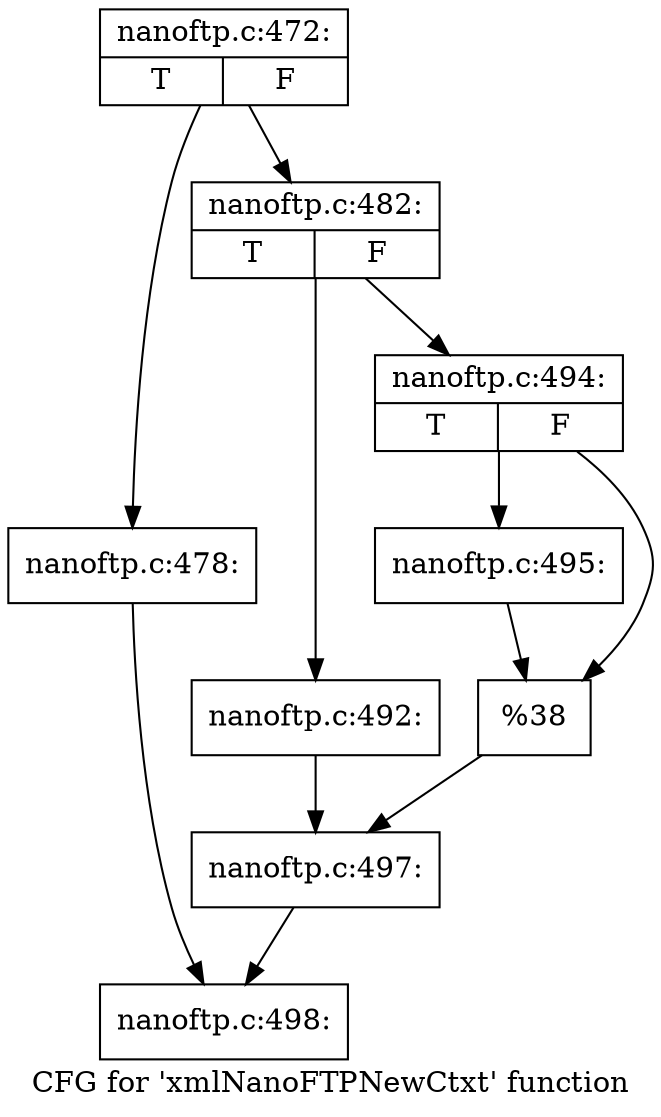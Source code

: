 digraph "CFG for 'xmlNanoFTPNewCtxt' function" {
	label="CFG for 'xmlNanoFTPNewCtxt' function";

	Node0x3e4c1a0 [shape=record,label="{nanoftp.c:472:|{<s0>T|<s1>F}}"];
	Node0x3e4c1a0 -> Node0x3e64ca0;
	Node0x3e4c1a0 -> Node0x3e64cf0;
	Node0x3e64ca0 [shape=record,label="{nanoftp.c:478:}"];
	Node0x3e64ca0 -> Node0x3e4c310;
	Node0x3e64cf0 [shape=record,label="{nanoftp.c:482:|{<s0>T|<s1>F}}"];
	Node0x3e64cf0 -> Node0x3e65850;
	Node0x3e64cf0 -> Node0x3e71620;
	Node0x3e65850 [shape=record,label="{nanoftp.c:492:}"];
	Node0x3e65850 -> Node0x3e715d0;
	Node0x3e71620 [shape=record,label="{nanoftp.c:494:|{<s0>T|<s1>F}}"];
	Node0x3e71620 -> Node0x3e71ab0;
	Node0x3e71620 -> Node0x3e71f60;
	Node0x3e71ab0 [shape=record,label="{nanoftp.c:495:}"];
	Node0x3e71ab0 -> Node0x3e71f60;
	Node0x3e71f60 [shape=record,label="{%38}"];
	Node0x3e71f60 -> Node0x3e715d0;
	Node0x3e715d0 [shape=record,label="{nanoftp.c:497:}"];
	Node0x3e715d0 -> Node0x3e4c310;
	Node0x3e4c310 [shape=record,label="{nanoftp.c:498:}"];
}

